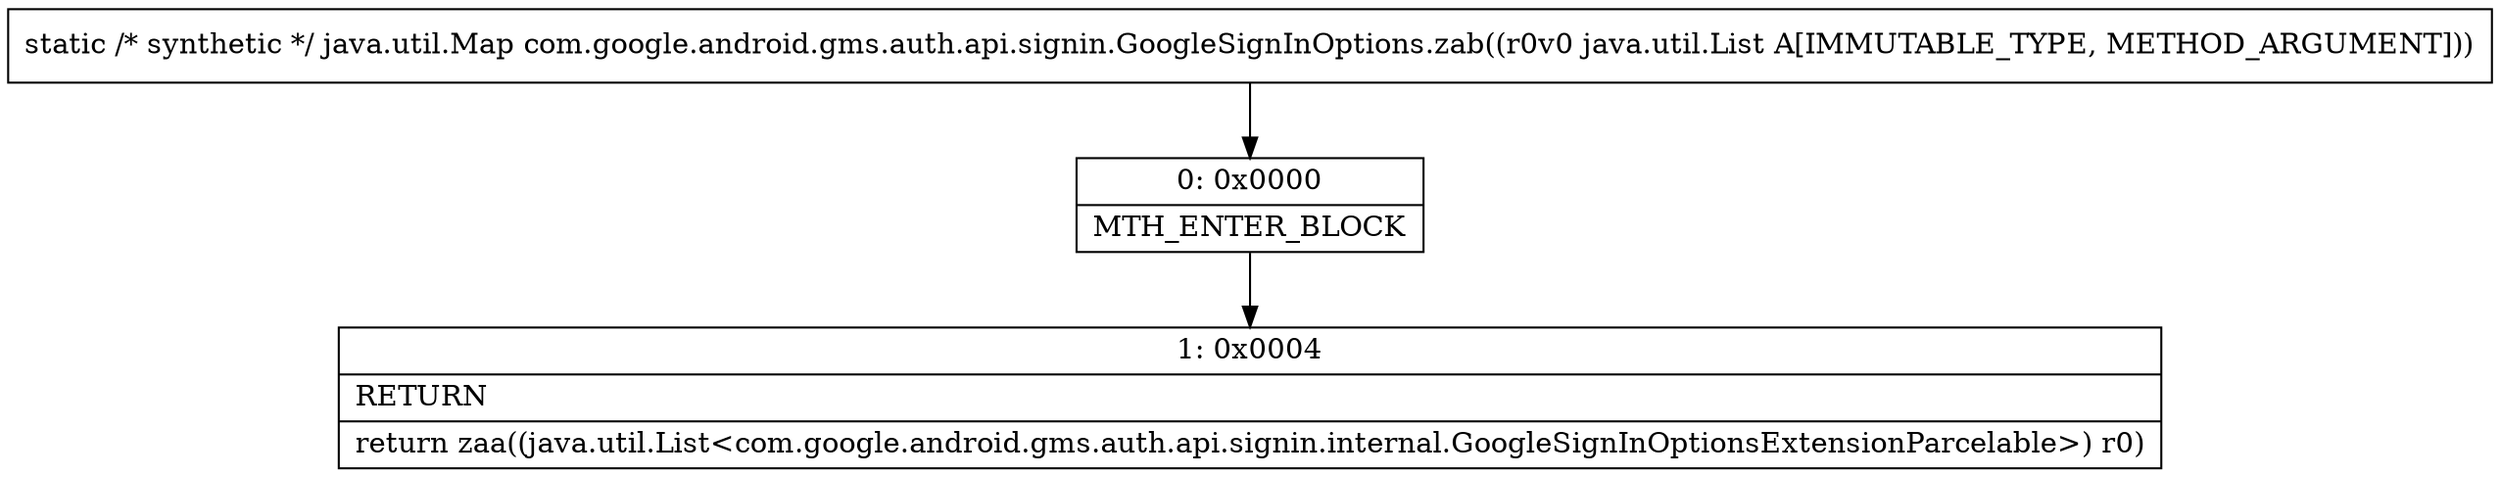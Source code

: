 digraph "CFG forcom.google.android.gms.auth.api.signin.GoogleSignInOptions.zab(Ljava\/util\/List;)Ljava\/util\/Map;" {
Node_0 [shape=record,label="{0\:\ 0x0000|MTH_ENTER_BLOCK\l}"];
Node_1 [shape=record,label="{1\:\ 0x0004|RETURN\l|return zaa((java.util.List\<com.google.android.gms.auth.api.signin.internal.GoogleSignInOptionsExtensionParcelable\>) r0)\l}"];
MethodNode[shape=record,label="{static \/* synthetic *\/ java.util.Map com.google.android.gms.auth.api.signin.GoogleSignInOptions.zab((r0v0 java.util.List A[IMMUTABLE_TYPE, METHOD_ARGUMENT])) }"];
MethodNode -> Node_0;
Node_0 -> Node_1;
}

